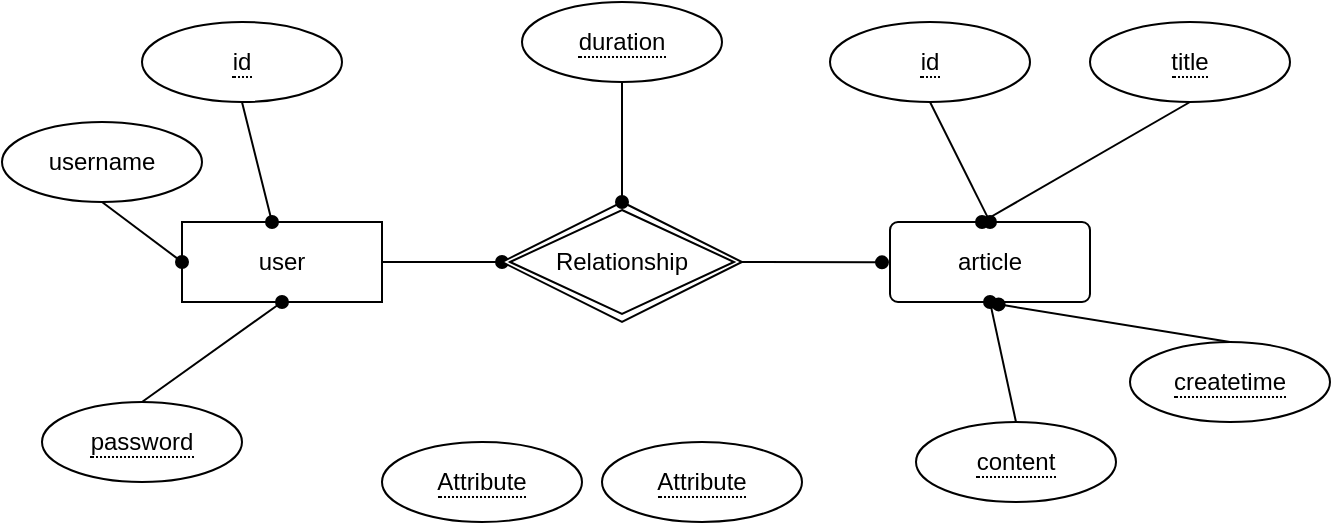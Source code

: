 <mxfile version="14.7.7" type="github">
  <diagram id="nIkWP1dEO8LnHkIpu6Ge" name="Page-1">
    <mxGraphModel dx="645" dy="428" grid="1" gridSize="10" guides="1" tooltips="1" connect="1" arrows="1" fold="1" page="1" pageScale="1" pageWidth="827" pageHeight="1169" math="0" shadow="0">
      <root>
        <mxCell id="0" />
        <mxCell id="1" parent="0" />
        <mxCell id="HdGK9FtGteFxkMYbfXeP-26" style="edgeStyle=none;rounded=0;orthogonalLoop=1;jettySize=auto;html=1;exitX=1;exitY=0.5;exitDx=0;exitDy=0;entryX=0;entryY=0.5;entryDx=0;entryDy=0;endArrow=oval;endFill=1;" edge="1" parent="1" source="HdGK9FtGteFxkMYbfXeP-3" target="HdGK9FtGteFxkMYbfXeP-25">
          <mxGeometry relative="1" as="geometry" />
        </mxCell>
        <mxCell id="HdGK9FtGteFxkMYbfXeP-3" value="user" style="whiteSpace=wrap;html=1;align=center;" vertex="1" parent="1">
          <mxGeometry x="90" y="150" width="100" height="40" as="geometry" />
        </mxCell>
        <mxCell id="HdGK9FtGteFxkMYbfXeP-7" style="rounded=0;orthogonalLoop=1;jettySize=auto;html=1;exitX=0.5;exitY=1;exitDx=0;exitDy=0;endArrow=oval;endFill=1;" edge="1" parent="1" source="HdGK9FtGteFxkMYbfXeP-4" target="HdGK9FtGteFxkMYbfXeP-3">
          <mxGeometry relative="1" as="geometry" />
        </mxCell>
        <mxCell id="HdGK9FtGteFxkMYbfXeP-4" value="&lt;span style=&quot;border-bottom: 1px dotted&quot;&gt;id&lt;/span&gt;" style="ellipse;whiteSpace=wrap;html=1;align=center;" vertex="1" parent="1">
          <mxGeometry x="70" y="50" width="100" height="40" as="geometry" />
        </mxCell>
        <mxCell id="HdGK9FtGteFxkMYbfXeP-9" style="edgeStyle=none;rounded=0;orthogonalLoop=1;jettySize=auto;html=1;exitX=0.5;exitY=1;exitDx=0;exitDy=0;entryX=0;entryY=0.5;entryDx=0;entryDy=0;endArrow=oval;endFill=1;" edge="1" parent="1" source="HdGK9FtGteFxkMYbfXeP-8" target="HdGK9FtGteFxkMYbfXeP-3">
          <mxGeometry relative="1" as="geometry" />
        </mxCell>
        <mxCell id="HdGK9FtGteFxkMYbfXeP-8" value="username&lt;br&gt;" style="ellipse;whiteSpace=wrap;html=1;align=center;" vertex="1" parent="1">
          <mxGeometry y="100" width="100" height="40" as="geometry" />
        </mxCell>
        <mxCell id="HdGK9FtGteFxkMYbfXeP-11" style="edgeStyle=none;rounded=0;orthogonalLoop=1;jettySize=auto;html=1;exitX=0.5;exitY=0;exitDx=0;exitDy=0;entryX=0.5;entryY=1;entryDx=0;entryDy=0;endArrow=oval;endFill=1;" edge="1" parent="1" source="HdGK9FtGteFxkMYbfXeP-10" target="HdGK9FtGteFxkMYbfXeP-3">
          <mxGeometry relative="1" as="geometry" />
        </mxCell>
        <mxCell id="HdGK9FtGteFxkMYbfXeP-10" value="&lt;span style=&quot;border-bottom: 1px dotted&quot;&gt;password&lt;br&gt;&lt;/span&gt;" style="ellipse;whiteSpace=wrap;html=1;align=center;" vertex="1" parent="1">
          <mxGeometry x="20" y="240" width="100" height="40" as="geometry" />
        </mxCell>
        <mxCell id="HdGK9FtGteFxkMYbfXeP-12" value="article" style="rounded=1;arcSize=10;whiteSpace=wrap;html=1;align=center;" vertex="1" parent="1">
          <mxGeometry x="444" y="150" width="100" height="40" as="geometry" />
        </mxCell>
        <mxCell id="HdGK9FtGteFxkMYbfXeP-17" style="edgeStyle=none;rounded=0;orthogonalLoop=1;jettySize=auto;html=1;exitX=0.5;exitY=1;exitDx=0;exitDy=0;entryX=0.5;entryY=0;entryDx=0;entryDy=0;endArrow=oval;endFill=1;" edge="1" parent="1" source="HdGK9FtGteFxkMYbfXeP-13" target="HdGK9FtGteFxkMYbfXeP-12">
          <mxGeometry relative="1" as="geometry" />
        </mxCell>
        <mxCell id="HdGK9FtGteFxkMYbfXeP-13" value="&lt;span style=&quot;border-bottom: 1px dotted&quot;&gt;id&lt;br&gt;&lt;/span&gt;" style="ellipse;whiteSpace=wrap;html=1;align=center;" vertex="1" parent="1">
          <mxGeometry x="414" y="50" width="100" height="40" as="geometry" />
        </mxCell>
        <mxCell id="HdGK9FtGteFxkMYbfXeP-18" style="edgeStyle=none;rounded=0;orthogonalLoop=1;jettySize=auto;html=1;exitX=0.5;exitY=1;exitDx=0;exitDy=0;endArrow=oval;endFill=1;" edge="1" parent="1" source="HdGK9FtGteFxkMYbfXeP-14">
          <mxGeometry relative="1" as="geometry">
            <mxPoint x="490" y="150" as="targetPoint" />
          </mxGeometry>
        </mxCell>
        <mxCell id="HdGK9FtGteFxkMYbfXeP-14" value="&lt;span style=&quot;border-bottom: 1px dotted&quot;&gt;title&lt;br&gt;&lt;/span&gt;" style="ellipse;whiteSpace=wrap;html=1;align=center;" vertex="1" parent="1">
          <mxGeometry x="544" y="50" width="100" height="40" as="geometry" />
        </mxCell>
        <mxCell id="HdGK9FtGteFxkMYbfXeP-23" style="edgeStyle=none;rounded=0;orthogonalLoop=1;jettySize=auto;html=1;exitX=0.5;exitY=0;exitDx=0;exitDy=0;entryX=0.543;entryY=1.03;entryDx=0;entryDy=0;entryPerimeter=0;endArrow=oval;endFill=1;" edge="1" parent="1" source="HdGK9FtGteFxkMYbfXeP-15" target="HdGK9FtGteFxkMYbfXeP-12">
          <mxGeometry relative="1" as="geometry" />
        </mxCell>
        <mxCell id="HdGK9FtGteFxkMYbfXeP-15" value="&lt;span style=&quot;border-bottom: 1px dotted&quot;&gt;createtime&lt;br&gt;&lt;/span&gt;" style="ellipse;whiteSpace=wrap;html=1;align=center;" vertex="1" parent="1">
          <mxGeometry x="564" y="210" width="100" height="40" as="geometry" />
        </mxCell>
        <mxCell id="HdGK9FtGteFxkMYbfXeP-22" style="edgeStyle=none;rounded=0;orthogonalLoop=1;jettySize=auto;html=1;exitX=0.5;exitY=0;exitDx=0;exitDy=0;entryX=0.5;entryY=1;entryDx=0;entryDy=0;endArrow=oval;endFill=1;" edge="1" parent="1" source="HdGK9FtGteFxkMYbfXeP-16" target="HdGK9FtGteFxkMYbfXeP-12">
          <mxGeometry relative="1" as="geometry" />
        </mxCell>
        <mxCell id="HdGK9FtGteFxkMYbfXeP-16" value="&lt;span style=&quot;border-bottom: 1px dotted&quot;&gt;content&lt;br&gt;&lt;/span&gt;" style="ellipse;whiteSpace=wrap;html=1;align=center;" vertex="1" parent="1">
          <mxGeometry x="457" y="250" width="100" height="40" as="geometry" />
        </mxCell>
        <mxCell id="HdGK9FtGteFxkMYbfXeP-27" style="edgeStyle=none;rounded=0;orthogonalLoop=1;jettySize=auto;html=1;exitX=1;exitY=0.5;exitDx=0;exitDy=0;endArrow=oval;endFill=1;" edge="1" parent="1" source="HdGK9FtGteFxkMYbfXeP-25">
          <mxGeometry relative="1" as="geometry">
            <mxPoint x="440" y="170.167" as="targetPoint" />
          </mxGeometry>
        </mxCell>
        <mxCell id="HdGK9FtGteFxkMYbfXeP-25" value="Relationship" style="shape=rhombus;double=1;perimeter=rhombusPerimeter;whiteSpace=wrap;html=1;align=center;" vertex="1" parent="1">
          <mxGeometry x="250" y="140" width="120" height="60" as="geometry" />
        </mxCell>
        <mxCell id="HdGK9FtGteFxkMYbfXeP-29" style="edgeStyle=none;rounded=0;orthogonalLoop=1;jettySize=auto;html=1;exitX=0.5;exitY=1;exitDx=0;exitDy=0;entryX=0.5;entryY=0;entryDx=0;entryDy=0;endArrow=oval;endFill=1;" edge="1" parent="1" source="HdGK9FtGteFxkMYbfXeP-28" target="HdGK9FtGteFxkMYbfXeP-25">
          <mxGeometry relative="1" as="geometry" />
        </mxCell>
        <mxCell id="HdGK9FtGteFxkMYbfXeP-28" value="&lt;span style=&quot;border-bottom: 1px dotted&quot;&gt;duration&lt;br&gt;&lt;/span&gt;" style="ellipse;whiteSpace=wrap;html=1;align=center;" vertex="1" parent="1">
          <mxGeometry x="260" y="40" width="100" height="40" as="geometry" />
        </mxCell>
        <mxCell id="HdGK9FtGteFxkMYbfXeP-30" value="&lt;span style=&quot;border-bottom: 1px dotted&quot;&gt;Attribute&lt;/span&gt;" style="ellipse;whiteSpace=wrap;html=1;align=center;" vertex="1" parent="1">
          <mxGeometry x="190" y="260" width="100" height="40" as="geometry" />
        </mxCell>
        <mxCell id="HdGK9FtGteFxkMYbfXeP-31" value="&lt;span style=&quot;border-bottom: 1px dotted&quot;&gt;Attribute&lt;/span&gt;" style="ellipse;whiteSpace=wrap;html=1;align=center;" vertex="1" parent="1">
          <mxGeometry x="300" y="260" width="100" height="40" as="geometry" />
        </mxCell>
      </root>
    </mxGraphModel>
  </diagram>
</mxfile>
